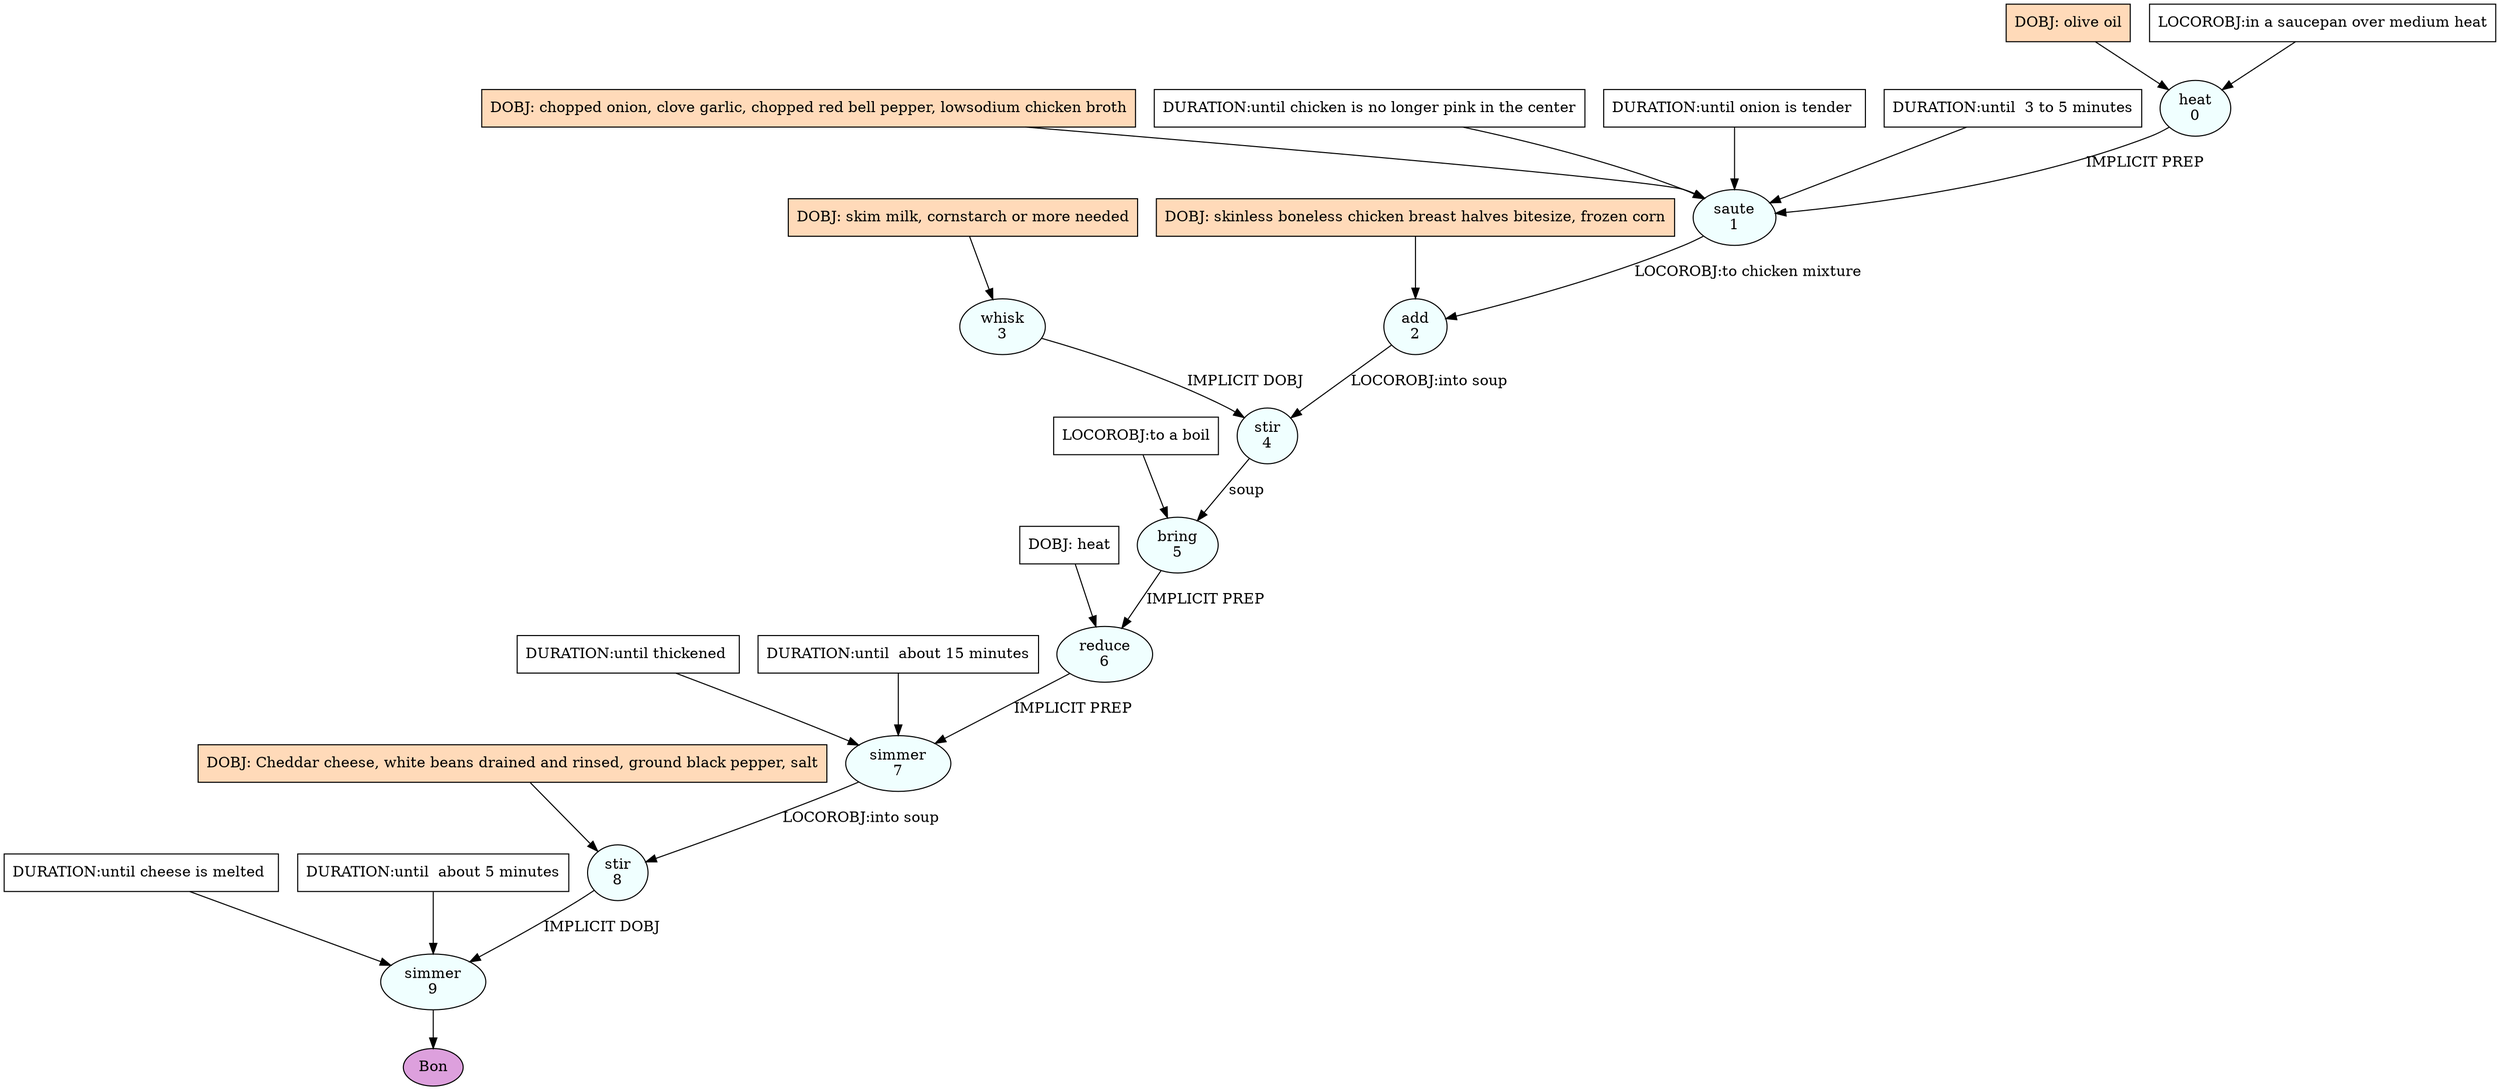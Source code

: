 digraph recipe {
E0[label="heat
0", shape=oval, style=filled, fillcolor=azure]
E1[label="saute
1", shape=oval, style=filled, fillcolor=azure]
E2[label="add
2", shape=oval, style=filled, fillcolor=azure]
E3[label="whisk
3", shape=oval, style=filled, fillcolor=azure]
E4[label="stir
4", shape=oval, style=filled, fillcolor=azure]
E5[label="bring
5", shape=oval, style=filled, fillcolor=azure]
E6[label="reduce
6", shape=oval, style=filled, fillcolor=azure]
E7[label="simmer
7", shape=oval, style=filled, fillcolor=azure]
E8[label="stir
8", shape=oval, style=filled, fillcolor=azure]
E9[label="simmer
9", shape=oval, style=filled, fillcolor=azure]
D0[label="DOBJ: olive oil", shape=box, style=filled, fillcolor=peachpuff]
D0 -> E0
P0_0[label="LOCOROBJ:in a saucepan over medium heat", shape=box, style=filled, fillcolor=white]
P0_0 -> E0
D3[label="DOBJ: skim milk, cornstarch or more needed", shape=box, style=filled, fillcolor=peachpuff]
D3 -> E3
D1_ing[label="DOBJ: chopped onion, clove garlic, chopped red bell pepper, lowsodium chicken broth", shape=box, style=filled, fillcolor=peachpuff]
D1_ing -> E1
E0 -> E1 [label="IMPLICIT PREP"]
P1_1_0[label="DURATION:until chicken is no longer pink in the center", shape=box, style=filled, fillcolor=white]
P1_1_0 -> E1
P1_1_1[label="DURATION:until onion is tender ", shape=box, style=filled, fillcolor=white]
P1_1_1 -> E1
P1_1_2[label="DURATION:until  3 to 5 minutes", shape=box, style=filled, fillcolor=white]
P1_1_2 -> E1
D2_ing[label="DOBJ: skinless boneless chicken breast halves bitesize, frozen corn", shape=box, style=filled, fillcolor=peachpuff]
D2_ing -> E2
E1 -> E2 [label="LOCOROBJ:to chicken mixture"]
E3 -> E4 [label="IMPLICIT DOBJ"]
E2 -> E4 [label="LOCOROBJ:into soup"]
E4 -> E5 [label="soup"]
P5_0_0[label="LOCOROBJ:to a boil", shape=box, style=filled, fillcolor=white]
P5_0_0 -> E5
D6_0[label="DOBJ: heat", shape=box, style=filled, fillcolor=white]
D6_0 -> E6
E5 -> E6 [label="IMPLICIT PREP"]
E6 -> E7 [label="IMPLICIT PREP"]
P7_1_0[label="DURATION:until thickened ", shape=box, style=filled, fillcolor=white]
P7_1_0 -> E7
P7_1_1[label="DURATION:until  about 15 minutes", shape=box, style=filled, fillcolor=white]
P7_1_1 -> E7
D8_ing[label="DOBJ: Cheddar cheese, white beans drained and rinsed, ground black pepper, salt", shape=box, style=filled, fillcolor=peachpuff]
D8_ing -> E8
E7 -> E8 [label="LOCOROBJ:into soup"]
E8 -> E9 [label="IMPLICIT DOBJ"]
P9_0_0[label="DURATION:until cheese is melted ", shape=box, style=filled, fillcolor=white]
P9_0_0 -> E9
P9_0_1[label="DURATION:until  about 5 minutes", shape=box, style=filled, fillcolor=white]
P9_0_1 -> E9
EOR[label="Bon", shape=oval, style=filled, fillcolor=plum]
E9 -> EOR
}

